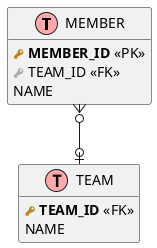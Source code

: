 @startuml
!define table(x) class x << (T,#FFAAAA) >>
!define primary_key(x) <b><color:#b8861b><&key></color> x</b>
!define foreign_key(x) <color:#aaaaaa><&key></color> x
hide methods
hide stereotypes

table(MEMBER) {
  primary_key(MEMBER_ID) <<PK>>
  foreign_key(TEAM_ID) <<FK>>
  NAME
}

table(TEAM) {
  primary_key(TEAM_ID) <<FK>>
  NAME
}

MEMBER }o--o| TEAM
@enduml
